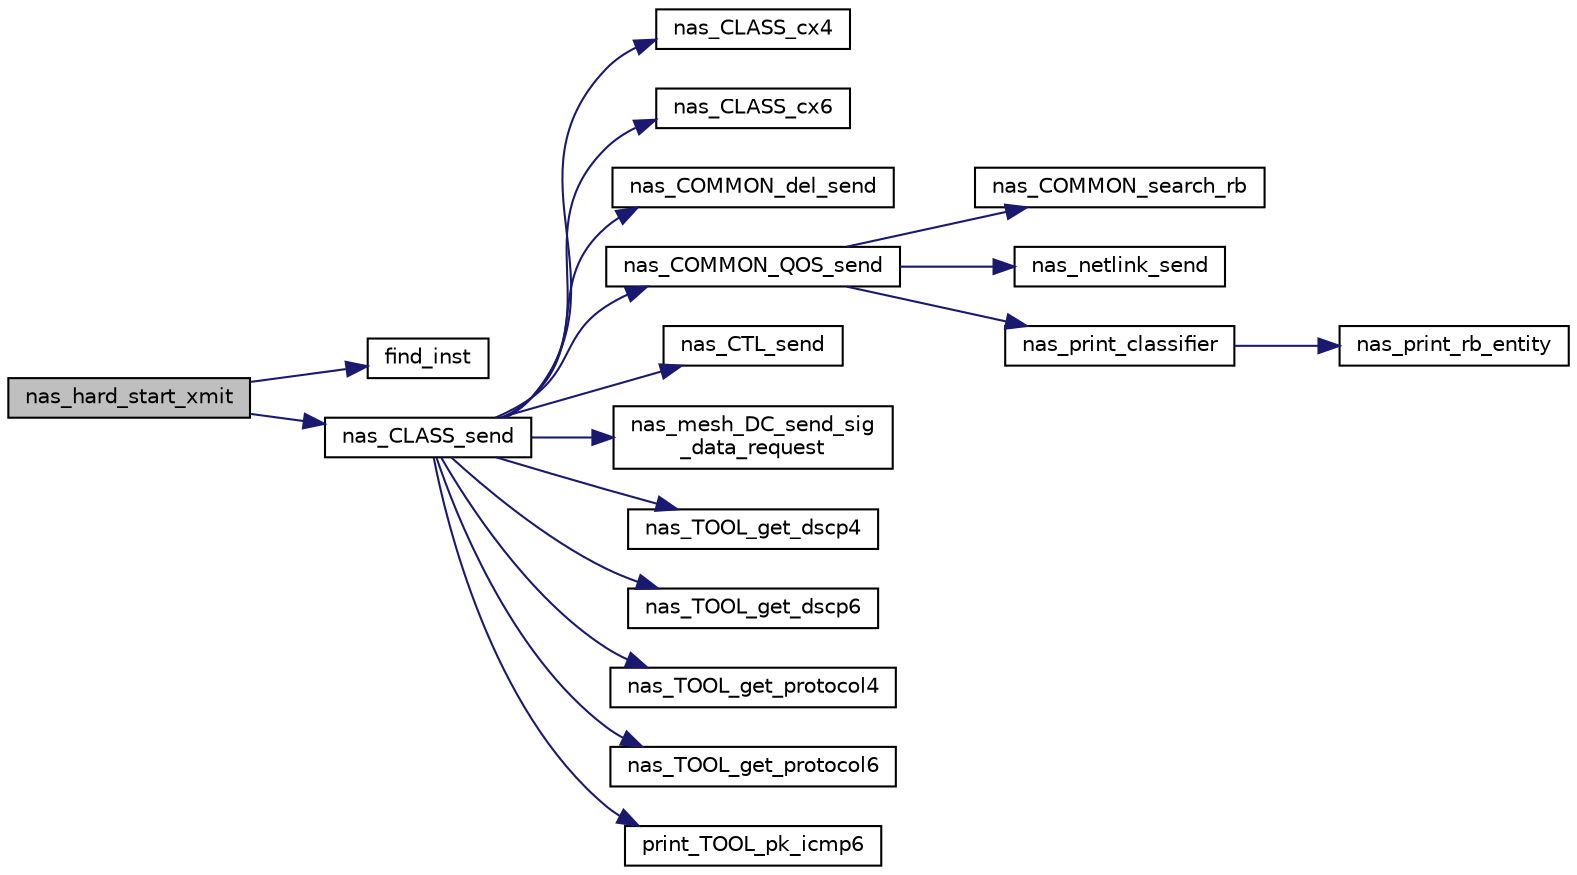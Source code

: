 digraph "nas_hard_start_xmit"
{
 // LATEX_PDF_SIZE
  edge [fontname="Helvetica",fontsize="10",labelfontname="Helvetica",labelfontsize="10"];
  node [fontname="Helvetica",fontsize="10",shape=record];
  rankdir="LR";
  Node1 [label="nas_hard_start_xmit",height=0.2,width=0.4,color="black", fillcolor="grey75", style="filled", fontcolor="black",tooltip=" "];
  Node1 -> Node2 [color="midnightblue",fontsize="10",style="solid",fontname="Helvetica"];
  Node2 [label="find_inst",height=0.2,width=0.4,color="black", fillcolor="white", style="filled",URL="$group__em.html#ga28d774e2507f48d92d653b984de1b239",tooltip="This function determines the instance id for a particular device pointer."];
  Node1 -> Node3 [color="midnightblue",fontsize="10",style="solid",fontname="Helvetica"];
  Node3 [label="nas_CLASS_send",height=0.2,width=0.4,color="black", fillcolor="white", style="filled",URL="$group__em.html#ga58be2cd066e962ea0a35be5078641106",tooltip="Send a socket received from IP to classifier for a particular instance ID."];
  Node3 -> Node4 [color="midnightblue",fontsize="10",style="solid",fontname="Helvetica"];
  Node4 [label="nas_CLASS_cx4",height=0.2,width=0.4,color="black", fillcolor="white", style="filled",URL="$MESH_2classifier_8c.html#aa68d9d73ccfbae12d26569b6669b58ec",tooltip=" "];
  Node3 -> Node5 [color="midnightblue",fontsize="10",style="solid",fontname="Helvetica"];
  Node5 [label="nas_CLASS_cx6",height=0.2,width=0.4,color="black", fillcolor="white", style="filled",URL="$MESH_2classifier_8c.html#a2f0119b33021d62908b9ac51b2dcbd59",tooltip=" "];
  Node3 -> Node6 [color="midnightblue",fontsize="10",style="solid",fontname="Helvetica"];
  Node6 [label="nas_COMMON_del_send",height=0.2,width=0.4,color="black", fillcolor="white", style="filled",URL="$group__em.html#ga4127ee08da8227fe3714dfe51f570b84",tooltip=" "];
  Node3 -> Node7 [color="midnightblue",fontsize="10",style="solid",fontname="Helvetica"];
  Node7 [label="nas_COMMON_QOS_send",height=0.2,width=0.4,color="black", fillcolor="white", style="filled",URL="$group__em.html#ga29b5f52529c811798b2262676b95e6ff",tooltip=" "];
  Node7 -> Node8 [color="midnightblue",fontsize="10",style="solid",fontname="Helvetica"];
  Node8 [label="nas_COMMON_search_rb",height=0.2,width=0.4,color="black", fillcolor="white", style="filled",URL="$group__em.html#ga06c84e5c4619b3d814e417911827924f",tooltip="Search for a radio-bearer entity for a particular connection and radio-bearer index."];
  Node7 -> Node9 [color="midnightblue",fontsize="10",style="solid",fontname="Helvetica"];
  Node9 [label="nas_netlink_send",height=0.2,width=0.4,color="black", fillcolor="white", style="filled",URL="$MESH_2netlink_8c.html#aa02b8ca3935d19139493e034f594bf6c",tooltip=" "];
  Node7 -> Node10 [color="midnightblue",fontsize="10",style="solid",fontname="Helvetica"];
  Node10 [label="nas_print_classifier",height=0.2,width=0.4,color="black", fillcolor="white", style="filled",URL="$group__em.html#ga07232468c833e546aca1fe15665df9f5",tooltip=" "];
  Node10 -> Node11 [color="midnightblue",fontsize="10",style="solid",fontname="Helvetica"];
  Node11 [label="nas_print_rb_entity",height=0.2,width=0.4,color="black", fillcolor="white", style="filled",URL="$group__em.html#ga5b485d2bcc4ed770e033bd6aa3f8a2d7",tooltip=" "];
  Node3 -> Node12 [color="midnightblue",fontsize="10",style="solid",fontname="Helvetica"];
  Node12 [label="nas_CTL_send",height=0.2,width=0.4,color="black", fillcolor="white", style="filled",URL="$group__em.html#gaf1ed83cef0bfd1a7208fccb9e1394906",tooltip=" "];
  Node3 -> Node13 [color="midnightblue",fontsize="10",style="solid",fontname="Helvetica"];
  Node13 [label="nas_mesh_DC_send_sig\l_data_request",height=0.2,width=0.4,color="black", fillcolor="white", style="filled",URL="$group__em.html#gab3b01849ee887574d995154d3cdb9632",tooltip=" "];
  Node3 -> Node14 [color="midnightblue",fontsize="10",style="solid",fontname="Helvetica"];
  Node14 [label="nas_TOOL_get_dscp4",height=0.2,width=0.4,color="black", fillcolor="white", style="filled",URL="$group__em.html#ga97e1a4ad9b6f51ba3cd12ec1f46ba814",tooltip=" "];
  Node3 -> Node15 [color="midnightblue",fontsize="10",style="solid",fontname="Helvetica"];
  Node15 [label="nas_TOOL_get_dscp6",height=0.2,width=0.4,color="black", fillcolor="white", style="filled",URL="$group__em.html#gae235931ccdd3ce04b094b070968f7b90",tooltip=" "];
  Node3 -> Node16 [color="midnightblue",fontsize="10",style="solid",fontname="Helvetica"];
  Node16 [label="nas_TOOL_get_protocol4",height=0.2,width=0.4,color="black", fillcolor="white", style="filled",URL="$group__em.html#gaf0b663df8a561858e747d8cbe94eac35",tooltip=" "];
  Node3 -> Node17 [color="midnightblue",fontsize="10",style="solid",fontname="Helvetica"];
  Node17 [label="nas_TOOL_get_protocol6",height=0.2,width=0.4,color="black", fillcolor="white", style="filled",URL="$group__em.html#ga95655bc1506ee434266d980e9e05517f",tooltip=" "];
  Node3 -> Node18 [color="midnightblue",fontsize="10",style="solid",fontname="Helvetica"];
  Node18 [label="print_TOOL_pk_icmp6",height=0.2,width=0.4,color="black", fillcolor="white", style="filled",URL="$group__em.html#ga58b9150fdcf5e6ec819db140bfaa829a",tooltip=" "];
}
